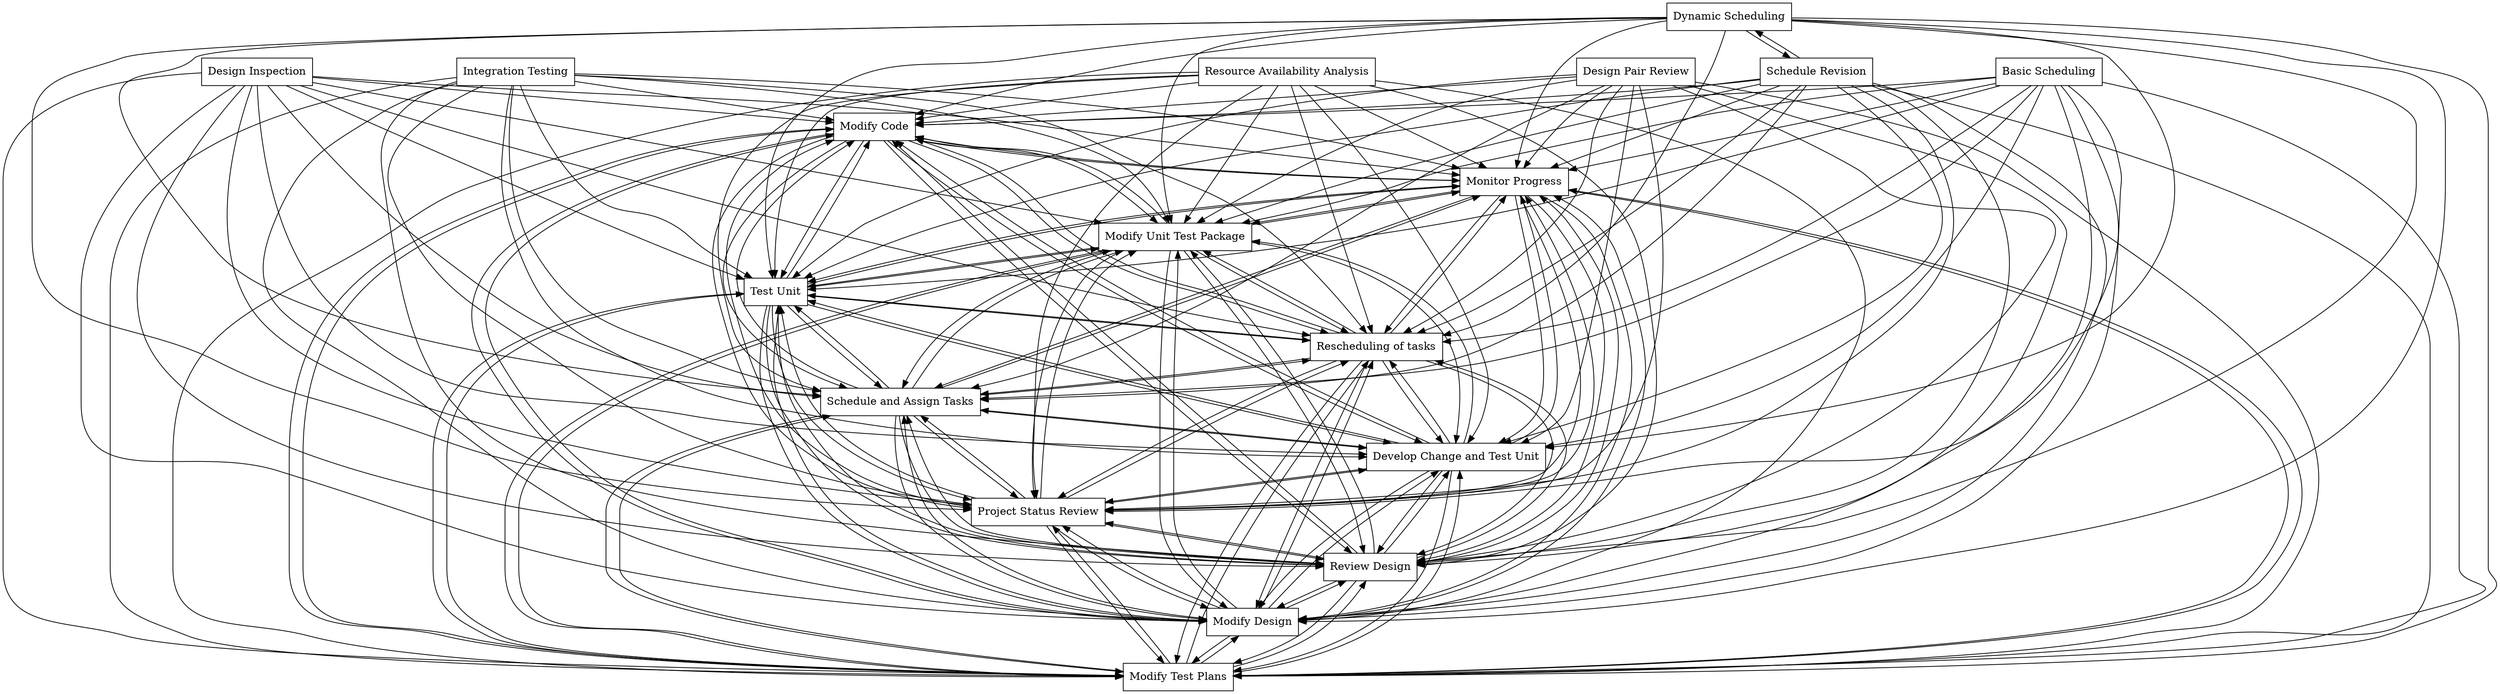 digraph{
graph [rankdir=TB];
node [shape=box];
edge [arrowhead=normal];
0[label="Modify Code",]
1[label="Monitor Progress",]
2[label="Dynamic Scheduling",]
3[label="Basic Scheduling",]
4[label="Modify Test Plans",]
5[label="Resource Availability Analysis",]
6[label="Modify Design",]
7[label="Design Pair Review",]
8[label="Review Design",]
9[label="Project Status Review",]
10[label="Develop Change and Test Unit",]
11[label="Schedule and Assign Tasks",]
12[label="Rescheduling of tasks",]
13[label="Design Inspection",]
14[label="Test Unit",]
15[label="Modify Unit Test Package",]
16[label="Schedule Revision",]
17[label="Integration Testing",]
0->1[label="",]
0->4[label="",]
0->6[label="",]
0->8[label="",]
0->9[label="",]
0->10[label="",]
0->11[label="",]
0->12[label="",]
0->14[label="",]
0->15[label="",]
1->0[label="",]
1->4[label="",]
1->6[label="",]
1->8[label="",]
1->9[label="",]
1->10[label="",]
1->11[label="",]
1->12[label="",]
1->14[label="",]
1->15[label="",]
2->0[label="",]
2->1[label="",]
2->4[label="",]
2->6[label="",]
2->8[label="",]
2->9[label="",]
2->10[label="",]
2->11[label="",]
2->12[label="",]
2->14[label="",]
2->15[label="",]
2->16[label="",]
3->0[label="",]
3->1[label="",]
3->4[label="",]
3->6[label="",]
3->8[label="",]
3->9[label="",]
3->10[label="",]
3->11[label="",]
3->12[label="",]
3->14[label="",]
3->15[label="",]
4->0[label="",]
4->1[label="",]
4->6[label="",]
4->8[label="",]
4->9[label="",]
4->10[label="",]
4->11[label="",]
4->12[label="",]
4->14[label="",]
4->15[label="",]
5->0[label="",]
5->1[label="",]
5->4[label="",]
5->6[label="",]
5->8[label="",]
5->9[label="",]
5->10[label="",]
5->11[label="",]
5->12[label="",]
5->14[label="",]
5->15[label="",]
6->0[label="",]
6->1[label="",]
6->4[label="",]
6->8[label="",]
6->9[label="",]
6->10[label="",]
6->11[label="",]
6->12[label="",]
6->14[label="",]
6->15[label="",]
7->0[label="",]
7->1[label="",]
7->4[label="",]
7->6[label="",]
7->8[label="",]
7->9[label="",]
7->10[label="",]
7->11[label="",]
7->12[label="",]
7->14[label="",]
7->15[label="",]
8->0[label="",]
8->1[label="",]
8->4[label="",]
8->6[label="",]
8->9[label="",]
8->10[label="",]
8->11[label="",]
8->12[label="",]
8->14[label="",]
8->15[label="",]
9->0[label="",]
9->1[label="",]
9->4[label="",]
9->6[label="",]
9->8[label="",]
9->10[label="",]
9->11[label="",]
9->12[label="",]
9->14[label="",]
9->15[label="",]
10->0[label="",]
10->1[label="",]
10->4[label="",]
10->6[label="",]
10->8[label="",]
10->9[label="",]
10->11[label="",]
10->12[label="",]
10->14[label="",]
10->15[label="",]
11->0[label="",]
11->1[label="",]
11->4[label="",]
11->6[label="",]
11->8[label="",]
11->9[label="",]
11->10[label="",]
11->12[label="",]
11->14[label="",]
11->15[label="",]
12->0[label="",]
12->1[label="",]
12->4[label="",]
12->6[label="",]
12->8[label="",]
12->9[label="",]
12->10[label="",]
12->11[label="",]
12->14[label="",]
12->15[label="",]
13->0[label="",]
13->1[label="",]
13->4[label="",]
13->6[label="",]
13->8[label="",]
13->9[label="",]
13->10[label="",]
13->11[label="",]
13->12[label="",]
13->14[label="",]
13->15[label="",]
14->0[label="",]
14->1[label="",]
14->4[label="",]
14->6[label="",]
14->8[label="",]
14->9[label="",]
14->10[label="",]
14->11[label="",]
14->12[label="",]
14->15[label="",]
15->0[label="",]
15->1[label="",]
15->4[label="",]
15->6[label="",]
15->8[label="",]
15->9[label="",]
15->10[label="",]
15->11[label="",]
15->12[label="",]
15->14[label="",]
16->0[label="",]
16->1[label="",]
16->2[label="",]
16->4[label="",]
16->6[label="",]
16->8[label="",]
16->9[label="",]
16->10[label="",]
16->11[label="",]
16->12[label="",]
16->14[label="",]
16->15[label="",]
17->0[label="",]
17->1[label="",]
17->4[label="",]
17->6[label="",]
17->8[label="",]
17->9[label="",]
17->10[label="",]
17->11[label="",]
17->12[label="",]
17->14[label="",]
17->15[label="",]
}

